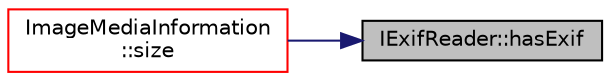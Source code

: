 digraph "IExifReader::hasExif"
{
 // LATEX_PDF_SIZE
  edge [fontname="Helvetica",fontsize="10",labelfontname="Helvetica",labelfontsize="10"];
  node [fontname="Helvetica",fontsize="10",shape=record];
  rankdir="RL";
  Node1 [label="IExifReader::hasExif",height=0.2,width=0.4,color="black", fillcolor="grey75", style="filled", fontcolor="black",tooltip=" "];
  Node1 -> Node2 [dir="back",color="midnightblue",fontsize="10",style="solid",fontname="Helvetica"];
  Node2 [label="ImageMediaInformation\l::size",height=0.2,width=0.4,color="red", fillcolor="white", style="filled",URL="$class_image_media_information.html#ae1f3ce6893b7b33d7c30449e0c481301",tooltip=" "];
}
